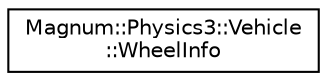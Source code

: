 digraph "圖形化之類別階層"
{
  edge [fontname="Helvetica",fontsize="10",labelfontname="Helvetica",labelfontsize="10"];
  node [fontname="Helvetica",fontsize="10",shape=record];
  rankdir="LR";
  Node1 [label="Magnum::Physics3::Vehicle\l::WheelInfo",height=0.2,width=0.4,color="black", fillcolor="white", style="filled",URL="$class_magnum_1_1_physics3_1_1_vehicle_1_1_wheel_info.html"];
}

